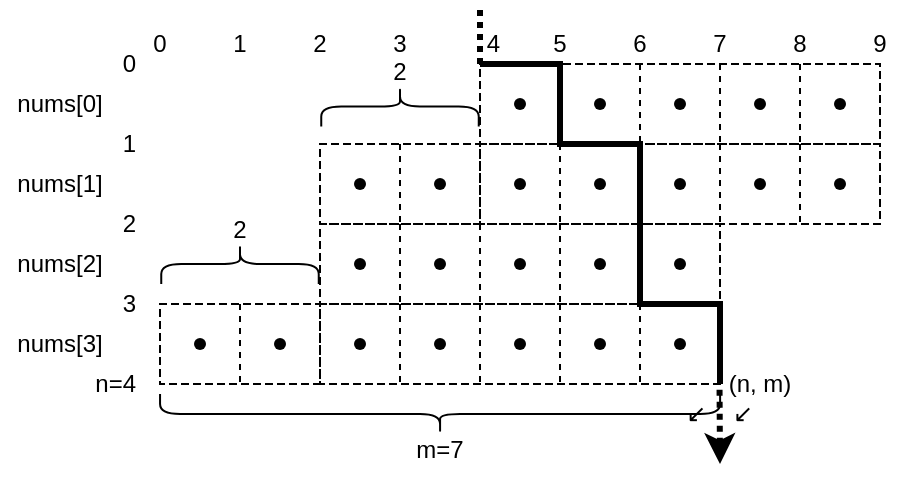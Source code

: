 <mxfile version="24.7.17">
  <diagram name="Page-1" id="TRO4hgrUE51s8_r4tUzr">
    <mxGraphModel dx="517" dy="423" grid="1" gridSize="10" guides="1" tooltips="1" connect="1" arrows="1" fold="1" page="1" pageScale="1" pageWidth="850" pageHeight="1100" math="0" shadow="0">
      <root>
        <mxCell id="0" />
        <mxCell id="1" parent="0" />
        <mxCell id="HszbxwqYKFemfIMENuIi-1" value="" style="shape=table;startSize=0;container=1;collapsible=0;childLayout=tableLayout;fillColor=none;dashed=1;" parent="1" vertex="1">
          <mxGeometry x="320" y="80" width="200" height="40" as="geometry" />
        </mxCell>
        <mxCell id="HszbxwqYKFemfIMENuIi-2" value="" style="shape=tableRow;horizontal=0;startSize=0;swimlaneHead=0;swimlaneBody=0;strokeColor=inherit;top=0;left=0;bottom=0;right=0;collapsible=0;dropTarget=0;fillColor=none;points=[[0,0.5],[1,0.5]];portConstraint=eastwest;" parent="HszbxwqYKFemfIMENuIi-1" vertex="1">
          <mxGeometry width="200" height="40" as="geometry" />
        </mxCell>
        <mxCell id="HszbxwqYKFemfIMENuIi-3" value="" style="shape=partialRectangle;html=1;whiteSpace=wrap;connectable=0;strokeColor=inherit;overflow=hidden;fillColor=none;top=0;left=0;bottom=0;right=0;pointerEvents=1;" parent="HszbxwqYKFemfIMENuIi-2" vertex="1">
          <mxGeometry width="40" height="40" as="geometry">
            <mxRectangle width="40" height="40" as="alternateBounds" />
          </mxGeometry>
        </mxCell>
        <mxCell id="HszbxwqYKFemfIMENuIi-4" value="" style="shape=partialRectangle;html=1;whiteSpace=wrap;connectable=0;strokeColor=inherit;overflow=hidden;fillColor=none;top=0;left=0;bottom=0;right=0;pointerEvents=1;" parent="HszbxwqYKFemfIMENuIi-2" vertex="1">
          <mxGeometry x="40" width="40" height="40" as="geometry">
            <mxRectangle width="40" height="40" as="alternateBounds" />
          </mxGeometry>
        </mxCell>
        <mxCell id="HszbxwqYKFemfIMENuIi-5" value="" style="shape=partialRectangle;html=1;whiteSpace=wrap;connectable=0;strokeColor=inherit;overflow=hidden;fillColor=none;top=0;left=0;bottom=0;right=0;pointerEvents=1;" parent="HszbxwqYKFemfIMENuIi-2" vertex="1">
          <mxGeometry x="80" width="40" height="40" as="geometry">
            <mxRectangle width="40" height="40" as="alternateBounds" />
          </mxGeometry>
        </mxCell>
        <mxCell id="HszbxwqYKFemfIMENuIi-6" value="" style="shape=partialRectangle;html=1;whiteSpace=wrap;connectable=0;strokeColor=inherit;overflow=hidden;fillColor=none;top=0;left=0;bottom=0;right=0;pointerEvents=1;" parent="HszbxwqYKFemfIMENuIi-2" vertex="1">
          <mxGeometry x="120" width="40" height="40" as="geometry">
            <mxRectangle width="40" height="40" as="alternateBounds" />
          </mxGeometry>
        </mxCell>
        <mxCell id="HszbxwqYKFemfIMENuIi-7" value="" style="shape=partialRectangle;html=1;whiteSpace=wrap;connectable=0;strokeColor=inherit;overflow=hidden;fillColor=none;top=0;left=0;bottom=0;right=0;pointerEvents=1;" parent="HszbxwqYKFemfIMENuIi-2" vertex="1">
          <mxGeometry x="160" width="40" height="40" as="geometry">
            <mxRectangle width="40" height="40" as="alternateBounds" />
          </mxGeometry>
        </mxCell>
        <mxCell id="HszbxwqYKFemfIMENuIi-15" value="" style="shape=waypoint;sketch=0;fillStyle=solid;size=6;pointerEvents=1;points=[];fillColor=none;resizable=0;rotatable=0;perimeter=centerPerimeter;snapToPoint=1;" parent="1" vertex="1">
          <mxGeometry x="330" y="90" width="20" height="20" as="geometry" />
        </mxCell>
        <mxCell id="HszbxwqYKFemfIMENuIi-18" value="" style="shape=waypoint;sketch=0;fillStyle=solid;size=6;pointerEvents=1;points=[];fillColor=none;resizable=0;rotatable=0;perimeter=centerPerimeter;snapToPoint=1;" parent="1" vertex="1">
          <mxGeometry x="370" y="90" width="20" height="20" as="geometry" />
        </mxCell>
        <mxCell id="HszbxwqYKFemfIMENuIi-19" value="" style="shape=waypoint;sketch=0;fillStyle=solid;size=6;pointerEvents=1;points=[];fillColor=none;resizable=0;rotatable=0;perimeter=centerPerimeter;snapToPoint=1;" parent="1" vertex="1">
          <mxGeometry x="410" y="90" width="20" height="20" as="geometry" />
        </mxCell>
        <mxCell id="HszbxwqYKFemfIMENuIi-20" value="" style="shape=waypoint;sketch=0;fillStyle=solid;size=6;pointerEvents=1;points=[];fillColor=none;resizable=0;rotatable=0;perimeter=centerPerimeter;snapToPoint=1;" parent="1" vertex="1">
          <mxGeometry x="490" y="90" width="20" height="20" as="geometry" />
        </mxCell>
        <mxCell id="HszbxwqYKFemfIMENuIi-21" value="" style="shape=waypoint;sketch=0;fillStyle=solid;size=6;pointerEvents=1;points=[];fillColor=none;resizable=0;rotatable=0;perimeter=centerPerimeter;snapToPoint=1;" parent="1" vertex="1">
          <mxGeometry x="450" y="90" width="20" height="20" as="geometry" />
        </mxCell>
        <mxCell id="HszbxwqYKFemfIMENuIi-34" value="" style="shape=table;startSize=0;container=1;collapsible=0;childLayout=tableLayout;fillColor=none;dashed=1;" parent="1" vertex="1">
          <mxGeometry x="320" y="120" width="200" height="40" as="geometry" />
        </mxCell>
        <mxCell id="HszbxwqYKFemfIMENuIi-35" value="" style="shape=tableRow;horizontal=0;startSize=0;swimlaneHead=0;swimlaneBody=0;strokeColor=inherit;top=0;left=0;bottom=0;right=0;collapsible=0;dropTarget=0;fillColor=none;points=[[0,0.5],[1,0.5]];portConstraint=eastwest;" parent="HszbxwqYKFemfIMENuIi-34" vertex="1">
          <mxGeometry width="200" height="40" as="geometry" />
        </mxCell>
        <mxCell id="HszbxwqYKFemfIMENuIi-36" value="" style="shape=partialRectangle;html=1;whiteSpace=wrap;connectable=0;strokeColor=inherit;overflow=hidden;fillColor=none;top=0;left=0;bottom=0;right=0;pointerEvents=1;" parent="HszbxwqYKFemfIMENuIi-35" vertex="1">
          <mxGeometry width="40" height="40" as="geometry">
            <mxRectangle width="40" height="40" as="alternateBounds" />
          </mxGeometry>
        </mxCell>
        <mxCell id="HszbxwqYKFemfIMENuIi-37" value="" style="shape=partialRectangle;html=1;whiteSpace=wrap;connectable=0;strokeColor=inherit;overflow=hidden;fillColor=none;top=0;left=0;bottom=0;right=0;pointerEvents=1;" parent="HszbxwqYKFemfIMENuIi-35" vertex="1">
          <mxGeometry x="40" width="40" height="40" as="geometry">
            <mxRectangle width="40" height="40" as="alternateBounds" />
          </mxGeometry>
        </mxCell>
        <mxCell id="HszbxwqYKFemfIMENuIi-38" value="" style="shape=partialRectangle;html=1;whiteSpace=wrap;connectable=0;strokeColor=inherit;overflow=hidden;fillColor=none;top=0;left=0;bottom=0;right=0;pointerEvents=1;" parent="HszbxwqYKFemfIMENuIi-35" vertex="1">
          <mxGeometry x="80" width="40" height="40" as="geometry">
            <mxRectangle width="40" height="40" as="alternateBounds" />
          </mxGeometry>
        </mxCell>
        <mxCell id="HszbxwqYKFemfIMENuIi-39" value="" style="shape=partialRectangle;html=1;whiteSpace=wrap;connectable=0;strokeColor=inherit;overflow=hidden;fillColor=none;top=0;left=0;bottom=0;right=0;pointerEvents=1;" parent="HszbxwqYKFemfIMENuIi-35" vertex="1">
          <mxGeometry x="120" width="40" height="40" as="geometry">
            <mxRectangle width="40" height="40" as="alternateBounds" />
          </mxGeometry>
        </mxCell>
        <mxCell id="HszbxwqYKFemfIMENuIi-40" value="" style="shape=partialRectangle;html=1;whiteSpace=wrap;connectable=0;strokeColor=inherit;overflow=hidden;fillColor=none;top=0;left=0;bottom=0;right=0;pointerEvents=1;" parent="HszbxwqYKFemfIMENuIi-35" vertex="1">
          <mxGeometry x="160" width="40" height="40" as="geometry">
            <mxRectangle width="40" height="40" as="alternateBounds" />
          </mxGeometry>
        </mxCell>
        <mxCell id="HszbxwqYKFemfIMENuIi-41" value="" style="shape=waypoint;sketch=0;fillStyle=solid;size=6;pointerEvents=1;points=[];fillColor=none;resizable=0;rotatable=0;perimeter=centerPerimeter;snapToPoint=1;" parent="1" vertex="1">
          <mxGeometry x="330" y="130" width="20" height="20" as="geometry" />
        </mxCell>
        <mxCell id="HszbxwqYKFemfIMENuIi-42" value="" style="shape=waypoint;sketch=0;fillStyle=solid;size=6;pointerEvents=1;points=[];fillColor=none;resizable=0;rotatable=0;perimeter=centerPerimeter;snapToPoint=1;" parent="1" vertex="1">
          <mxGeometry x="370" y="130" width="20" height="20" as="geometry" />
        </mxCell>
        <mxCell id="HszbxwqYKFemfIMENuIi-43" value="" style="shape=waypoint;sketch=0;fillStyle=solid;size=6;pointerEvents=1;points=[];fillColor=none;resizable=0;rotatable=0;perimeter=centerPerimeter;snapToPoint=1;" parent="1" vertex="1">
          <mxGeometry x="410" y="130" width="20" height="20" as="geometry" />
        </mxCell>
        <mxCell id="HszbxwqYKFemfIMENuIi-44" value="" style="shape=waypoint;sketch=0;fillStyle=solid;size=6;pointerEvents=1;points=[];fillColor=none;resizable=0;rotatable=0;perimeter=centerPerimeter;snapToPoint=1;" parent="1" vertex="1">
          <mxGeometry x="490" y="130" width="20" height="20" as="geometry" />
        </mxCell>
        <mxCell id="HszbxwqYKFemfIMENuIi-45" value="" style="shape=waypoint;sketch=0;fillStyle=solid;size=6;pointerEvents=1;points=[];fillColor=none;resizable=0;rotatable=0;perimeter=centerPerimeter;snapToPoint=1;" parent="1" vertex="1">
          <mxGeometry x="450" y="130" width="20" height="20" as="geometry" />
        </mxCell>
        <mxCell id="HszbxwqYKFemfIMENuIi-46" value="nums[0]" style="text;html=1;align=center;verticalAlign=middle;whiteSpace=wrap;rounded=0;" parent="1" vertex="1">
          <mxGeometry x="80" y="80" width="60" height="40" as="geometry" />
        </mxCell>
        <mxCell id="HszbxwqYKFemfIMENuIi-47" value="nums[1]" style="text;html=1;align=center;verticalAlign=middle;whiteSpace=wrap;rounded=0;" parent="1" vertex="1">
          <mxGeometry x="80" y="120" width="60" height="40" as="geometry" />
        </mxCell>
        <mxCell id="HszbxwqYKFemfIMENuIi-48" value="" style="endArrow=none;html=1;rounded=0;strokeWidth=3;startArrow=none;startFill=0;" parent="1" edge="1">
          <mxGeometry width="50" height="50" relative="1" as="geometry">
            <mxPoint x="440" y="240" as="sourcePoint" />
            <mxPoint x="320" y="80" as="targetPoint" />
            <Array as="points">
              <mxPoint x="440" y="200" />
              <mxPoint x="400" y="200" />
              <mxPoint x="400" y="120" />
              <mxPoint x="360" y="120" />
              <mxPoint x="360" y="80" />
            </Array>
          </mxGeometry>
        </mxCell>
        <mxCell id="HszbxwqYKFemfIMENuIi-50" value="↙&amp;nbsp; &amp;nbsp; ↙" style="text;html=1;align=center;verticalAlign=middle;whiteSpace=wrap;rounded=0;strokeColor=none;dashed=1;dashPattern=1 1;" parent="1" vertex="1">
          <mxGeometry x="400" y="240" width="80" height="30" as="geometry" />
        </mxCell>
        <mxCell id="HszbxwqYKFemfIMENuIi-51" value="" style="endArrow=none;html=1;rounded=0;strokeWidth=3;dashed=1;dashPattern=1 1;" parent="1" edge="1">
          <mxGeometry width="50" height="50" relative="1" as="geometry">
            <mxPoint x="320" y="80" as="sourcePoint" />
            <mxPoint x="320" y="50" as="targetPoint" />
          </mxGeometry>
        </mxCell>
        <mxCell id="HszbxwqYKFemfIMENuIi-52" value="" style="endArrow=none;html=1;rounded=0;strokeWidth=3;dashed=1;dashPattern=1 1;startArrow=classic;startFill=1;" parent="1" edge="1">
          <mxGeometry width="50" height="50" relative="1" as="geometry">
            <mxPoint x="440" y="280" as="sourcePoint" />
            <mxPoint x="439.76" y="240" as="targetPoint" />
          </mxGeometry>
        </mxCell>
        <mxCell id="GE78bRS2nHGbAdc3hqkJ-1" value="" style="shape=table;startSize=0;container=1;collapsible=0;childLayout=tableLayout;fillColor=none;strokeColor=none;align=right;" parent="1" vertex="1">
          <mxGeometry x="120" y="60" width="30" height="200" as="geometry" />
        </mxCell>
        <mxCell id="GE78bRS2nHGbAdc3hqkJ-2" value="" style="shape=tableRow;horizontal=0;startSize=0;swimlaneHead=0;swimlaneBody=0;strokeColor=inherit;top=0;left=0;bottom=0;right=0;collapsible=0;dropTarget=0;fillColor=none;points=[[0,0.5],[1,0.5]];portConstraint=eastwest;" parent="GE78bRS2nHGbAdc3hqkJ-1" vertex="1">
          <mxGeometry width="30" height="40" as="geometry" />
        </mxCell>
        <mxCell id="GE78bRS2nHGbAdc3hqkJ-3" value="0" style="shape=partialRectangle;html=1;whiteSpace=wrap;connectable=0;strokeColor=inherit;overflow=hidden;fillColor=none;top=0;left=0;bottom=0;right=0;pointerEvents=1;align=right;" parent="GE78bRS2nHGbAdc3hqkJ-2" vertex="1">
          <mxGeometry width="30" height="40" as="geometry">
            <mxRectangle width="30" height="40" as="alternateBounds" />
          </mxGeometry>
        </mxCell>
        <mxCell id="GE78bRS2nHGbAdc3hqkJ-4" value="" style="shape=tableRow;horizontal=0;startSize=0;swimlaneHead=0;swimlaneBody=0;strokeColor=inherit;top=0;left=0;bottom=0;right=0;collapsible=0;dropTarget=0;fillColor=none;points=[[0,0.5],[1,0.5]];portConstraint=eastwest;" parent="GE78bRS2nHGbAdc3hqkJ-1" vertex="1">
          <mxGeometry y="40" width="30" height="40" as="geometry" />
        </mxCell>
        <mxCell id="GE78bRS2nHGbAdc3hqkJ-5" value="1" style="shape=partialRectangle;html=1;whiteSpace=wrap;connectable=0;strokeColor=inherit;overflow=hidden;fillColor=none;top=0;left=0;bottom=0;right=0;pointerEvents=1;align=right;" parent="GE78bRS2nHGbAdc3hqkJ-4" vertex="1">
          <mxGeometry width="30" height="40" as="geometry">
            <mxRectangle width="30" height="40" as="alternateBounds" />
          </mxGeometry>
        </mxCell>
        <mxCell id="GE78bRS2nHGbAdc3hqkJ-6" style="shape=tableRow;horizontal=0;startSize=0;swimlaneHead=0;swimlaneBody=0;strokeColor=inherit;top=0;left=0;bottom=0;right=0;collapsible=0;dropTarget=0;fillColor=none;points=[[0,0.5],[1,0.5]];portConstraint=eastwest;" parent="GE78bRS2nHGbAdc3hqkJ-1" vertex="1">
          <mxGeometry y="80" width="30" height="40" as="geometry" />
        </mxCell>
        <mxCell id="GE78bRS2nHGbAdc3hqkJ-7" value="2" style="shape=partialRectangle;html=1;whiteSpace=wrap;connectable=0;strokeColor=inherit;overflow=hidden;fillColor=none;top=0;left=0;bottom=0;right=0;pointerEvents=1;align=right;" parent="GE78bRS2nHGbAdc3hqkJ-6" vertex="1">
          <mxGeometry width="30" height="40" as="geometry">
            <mxRectangle width="30" height="40" as="alternateBounds" />
          </mxGeometry>
        </mxCell>
        <mxCell id="E7WMMTmzSuMdBJ87HywJ-33" style="shape=tableRow;horizontal=0;startSize=0;swimlaneHead=0;swimlaneBody=0;strokeColor=inherit;top=0;left=0;bottom=0;right=0;collapsible=0;dropTarget=0;fillColor=none;points=[[0,0.5],[1,0.5]];portConstraint=eastwest;" parent="GE78bRS2nHGbAdc3hqkJ-1" vertex="1">
          <mxGeometry y="120" width="30" height="40" as="geometry" />
        </mxCell>
        <mxCell id="E7WMMTmzSuMdBJ87HywJ-34" value="3" style="shape=partialRectangle;html=1;whiteSpace=wrap;connectable=0;strokeColor=inherit;overflow=hidden;fillColor=none;top=0;left=0;bottom=0;right=0;pointerEvents=1;align=right;" parent="E7WMMTmzSuMdBJ87HywJ-33" vertex="1">
          <mxGeometry width="30" height="40" as="geometry">
            <mxRectangle width="30" height="40" as="alternateBounds" />
          </mxGeometry>
        </mxCell>
        <mxCell id="E7WMMTmzSuMdBJ87HywJ-35" style="shape=tableRow;horizontal=0;startSize=0;swimlaneHead=0;swimlaneBody=0;strokeColor=inherit;top=0;left=0;bottom=0;right=0;collapsible=0;dropTarget=0;fillColor=none;points=[[0,0.5],[1,0.5]];portConstraint=eastwest;" parent="GE78bRS2nHGbAdc3hqkJ-1" vertex="1">
          <mxGeometry y="160" width="30" height="40" as="geometry" />
        </mxCell>
        <mxCell id="E7WMMTmzSuMdBJ87HywJ-36" value="n=4" style="shape=partialRectangle;html=1;whiteSpace=wrap;connectable=0;strokeColor=inherit;overflow=hidden;fillColor=none;top=0;left=0;bottom=0;right=0;pointerEvents=1;align=right;" parent="E7WMMTmzSuMdBJ87HywJ-35" vertex="1">
          <mxGeometry width="30" height="40" as="geometry">
            <mxRectangle width="30" height="40" as="alternateBounds" />
          </mxGeometry>
        </mxCell>
        <mxCell id="GE78bRS2nHGbAdc3hqkJ-8" value="" style="shape=table;startSize=0;container=1;collapsible=0;childLayout=tableLayout;fillColor=none;strokeColor=none;" parent="1" vertex="1">
          <mxGeometry x="140" y="60" width="400" height="20" as="geometry" />
        </mxCell>
        <mxCell id="GE78bRS2nHGbAdc3hqkJ-9" value="" style="shape=tableRow;horizontal=0;startSize=0;swimlaneHead=0;swimlaneBody=0;strokeColor=inherit;top=0;left=0;bottom=0;right=0;collapsible=0;dropTarget=0;fillColor=none;points=[[0,0.5],[1,0.5]];portConstraint=eastwest;" parent="GE78bRS2nHGbAdc3hqkJ-8" vertex="1">
          <mxGeometry width="400" height="20" as="geometry" />
        </mxCell>
        <mxCell id="GE78bRS2nHGbAdc3hqkJ-24" value="0" style="shape=partialRectangle;html=1;whiteSpace=wrap;connectable=0;strokeColor=inherit;overflow=hidden;fillColor=none;top=0;left=0;bottom=0;right=0;pointerEvents=1;" parent="GE78bRS2nHGbAdc3hqkJ-9" vertex="1">
          <mxGeometry width="40" height="20" as="geometry">
            <mxRectangle width="40" height="20" as="alternateBounds" />
          </mxGeometry>
        </mxCell>
        <mxCell id="GE78bRS2nHGbAdc3hqkJ-10" value="1" style="shape=partialRectangle;html=1;whiteSpace=wrap;connectable=0;strokeColor=inherit;overflow=hidden;fillColor=none;top=0;left=0;bottom=0;right=0;pointerEvents=1;" parent="GE78bRS2nHGbAdc3hqkJ-9" vertex="1">
          <mxGeometry x="40" width="40" height="20" as="geometry">
            <mxRectangle width="40" height="20" as="alternateBounds" />
          </mxGeometry>
        </mxCell>
        <mxCell id="GE78bRS2nHGbAdc3hqkJ-11" value="2" style="shape=partialRectangle;html=1;whiteSpace=wrap;connectable=0;strokeColor=inherit;overflow=hidden;fillColor=none;top=0;left=0;bottom=0;right=0;pointerEvents=1;" parent="GE78bRS2nHGbAdc3hqkJ-9" vertex="1">
          <mxGeometry x="80" width="40" height="20" as="geometry">
            <mxRectangle width="40" height="20" as="alternateBounds" />
          </mxGeometry>
        </mxCell>
        <mxCell id="GE78bRS2nHGbAdc3hqkJ-12" value="3" style="shape=partialRectangle;html=1;whiteSpace=wrap;connectable=0;strokeColor=inherit;overflow=hidden;fillColor=none;top=0;left=0;bottom=0;right=0;pointerEvents=1;" parent="GE78bRS2nHGbAdc3hqkJ-9" vertex="1">
          <mxGeometry x="120" width="40" height="20" as="geometry">
            <mxRectangle width="40" height="20" as="alternateBounds" />
          </mxGeometry>
        </mxCell>
        <mxCell id="GE78bRS2nHGbAdc3hqkJ-13" value="&amp;nbsp; &amp;nbsp; 4" style="shape=partialRectangle;html=1;whiteSpace=wrap;connectable=0;strokeColor=inherit;overflow=hidden;fillColor=none;top=0;left=0;bottom=0;right=0;pointerEvents=1;" parent="GE78bRS2nHGbAdc3hqkJ-9" vertex="1">
          <mxGeometry x="160" width="40" height="20" as="geometry">
            <mxRectangle width="40" height="20" as="alternateBounds" />
          </mxGeometry>
        </mxCell>
        <mxCell id="GE78bRS2nHGbAdc3hqkJ-14" value="5" style="shape=partialRectangle;html=1;whiteSpace=wrap;connectable=0;strokeColor=inherit;overflow=hidden;fillColor=none;top=0;left=0;bottom=0;right=0;pointerEvents=1;" parent="GE78bRS2nHGbAdc3hqkJ-9" vertex="1">
          <mxGeometry x="200" width="40" height="20" as="geometry">
            <mxRectangle width="40" height="20" as="alternateBounds" />
          </mxGeometry>
        </mxCell>
        <mxCell id="GE78bRS2nHGbAdc3hqkJ-22" value="6" style="shape=partialRectangle;html=1;whiteSpace=wrap;connectable=0;strokeColor=inherit;overflow=hidden;fillColor=none;top=0;left=0;bottom=0;right=0;pointerEvents=1;" parent="GE78bRS2nHGbAdc3hqkJ-9" vertex="1">
          <mxGeometry x="240" width="40" height="20" as="geometry">
            <mxRectangle width="40" height="20" as="alternateBounds" />
          </mxGeometry>
        </mxCell>
        <mxCell id="GE78bRS2nHGbAdc3hqkJ-23" value="7" style="shape=partialRectangle;html=1;whiteSpace=wrap;connectable=0;strokeColor=inherit;overflow=hidden;fillColor=none;top=0;left=0;bottom=0;right=0;pointerEvents=1;" parent="GE78bRS2nHGbAdc3hqkJ-9" vertex="1">
          <mxGeometry x="280" width="40" height="20" as="geometry">
            <mxRectangle width="40" height="20" as="alternateBounds" />
          </mxGeometry>
        </mxCell>
        <mxCell id="E7WMMTmzSuMdBJ87HywJ-37" value="8" style="shape=partialRectangle;html=1;whiteSpace=wrap;connectable=0;strokeColor=inherit;overflow=hidden;fillColor=none;top=0;left=0;bottom=0;right=0;pointerEvents=1;" parent="GE78bRS2nHGbAdc3hqkJ-9" vertex="1">
          <mxGeometry x="320" width="40" height="20" as="geometry">
            <mxRectangle width="40" height="20" as="alternateBounds" />
          </mxGeometry>
        </mxCell>
        <mxCell id="E7WMMTmzSuMdBJ87HywJ-38" value="9" style="shape=partialRectangle;html=1;whiteSpace=wrap;connectable=0;strokeColor=inherit;overflow=hidden;fillColor=none;top=0;left=0;bottom=0;right=0;pointerEvents=1;" parent="GE78bRS2nHGbAdc3hqkJ-9" vertex="1">
          <mxGeometry x="360" width="40" height="20" as="geometry">
            <mxRectangle width="40" height="20" as="alternateBounds" />
          </mxGeometry>
        </mxCell>
        <mxCell id="GE78bRS2nHGbAdc3hqkJ-15" value="(n, m)" style="text;html=1;align=center;verticalAlign=middle;whiteSpace=wrap;rounded=0;" parent="1" vertex="1">
          <mxGeometry x="440" y="230" width="40" height="20" as="geometry" />
        </mxCell>
        <mxCell id="GE78bRS2nHGbAdc3hqkJ-20" value="" style="shape=waypoint;sketch=0;fillStyle=solid;size=6;pointerEvents=1;points=[];fillColor=none;resizable=0;rotatable=0;perimeter=centerPerimeter;snapToPoint=1;" parent="1" vertex="1">
          <mxGeometry x="250" y="130" width="20" height="20" as="geometry" />
        </mxCell>
        <mxCell id="GE78bRS2nHGbAdc3hqkJ-21" value="" style="shape=waypoint;sketch=0;fillStyle=solid;size=6;pointerEvents=1;points=[];fillColor=none;resizable=0;rotatable=0;perimeter=centerPerimeter;snapToPoint=1;" parent="1" vertex="1">
          <mxGeometry x="290" y="130" width="20" height="20" as="geometry" />
        </mxCell>
        <mxCell id="GE78bRS2nHGbAdc3hqkJ-16" value="" style="shape=table;startSize=0;container=1;collapsible=0;childLayout=tableLayout;fillColor=none;dashed=1;" parent="1" vertex="1">
          <mxGeometry x="240" y="120" width="80" height="40" as="geometry" />
        </mxCell>
        <mxCell id="GE78bRS2nHGbAdc3hqkJ-17" value="" style="shape=tableRow;horizontal=0;startSize=0;swimlaneHead=0;swimlaneBody=0;strokeColor=inherit;top=0;left=0;bottom=0;right=0;collapsible=0;dropTarget=0;fillColor=none;points=[[0,0.5],[1,0.5]];portConstraint=eastwest;" parent="GE78bRS2nHGbAdc3hqkJ-16" vertex="1">
          <mxGeometry width="80" height="40" as="geometry" />
        </mxCell>
        <mxCell id="GE78bRS2nHGbAdc3hqkJ-18" value="" style="shape=partialRectangle;html=1;whiteSpace=wrap;connectable=0;strokeColor=inherit;overflow=hidden;fillColor=none;top=0;left=0;bottom=0;right=0;pointerEvents=1;" parent="GE78bRS2nHGbAdc3hqkJ-17" vertex="1">
          <mxGeometry width="40" height="40" as="geometry">
            <mxRectangle width="40" height="40" as="alternateBounds" />
          </mxGeometry>
        </mxCell>
        <mxCell id="GE78bRS2nHGbAdc3hqkJ-19" value="" style="shape=partialRectangle;html=1;whiteSpace=wrap;connectable=0;strokeColor=inherit;overflow=hidden;fillColor=none;top=0;left=0;bottom=0;right=0;pointerEvents=1;" parent="GE78bRS2nHGbAdc3hqkJ-17" vertex="1">
          <mxGeometry x="40" width="40" height="40" as="geometry">
            <mxRectangle width="40" height="40" as="alternateBounds" />
          </mxGeometry>
        </mxCell>
        <mxCell id="E7WMMTmzSuMdBJ87HywJ-1" value="" style="shape=table;startSize=0;container=1;collapsible=0;childLayout=tableLayout;fillColor=none;dashed=1;" parent="1" vertex="1">
          <mxGeometry x="240" y="160" width="200" height="40" as="geometry" />
        </mxCell>
        <mxCell id="E7WMMTmzSuMdBJ87HywJ-2" value="" style="shape=tableRow;horizontal=0;startSize=0;swimlaneHead=0;swimlaneBody=0;strokeColor=inherit;top=0;left=0;bottom=0;right=0;collapsible=0;dropTarget=0;fillColor=none;points=[[0,0.5],[1,0.5]];portConstraint=eastwest;" parent="E7WMMTmzSuMdBJ87HywJ-1" vertex="1">
          <mxGeometry width="200" height="40" as="geometry" />
        </mxCell>
        <mxCell id="E7WMMTmzSuMdBJ87HywJ-3" value="" style="shape=partialRectangle;html=1;whiteSpace=wrap;connectable=0;strokeColor=inherit;overflow=hidden;fillColor=none;top=0;left=0;bottom=0;right=0;pointerEvents=1;" parent="E7WMMTmzSuMdBJ87HywJ-2" vertex="1">
          <mxGeometry width="40" height="40" as="geometry">
            <mxRectangle width="40" height="40" as="alternateBounds" />
          </mxGeometry>
        </mxCell>
        <mxCell id="E7WMMTmzSuMdBJ87HywJ-4" value="" style="shape=partialRectangle;html=1;whiteSpace=wrap;connectable=0;strokeColor=inherit;overflow=hidden;fillColor=none;top=0;left=0;bottom=0;right=0;pointerEvents=1;" parent="E7WMMTmzSuMdBJ87HywJ-2" vertex="1">
          <mxGeometry x="40" width="40" height="40" as="geometry">
            <mxRectangle width="40" height="40" as="alternateBounds" />
          </mxGeometry>
        </mxCell>
        <mxCell id="E7WMMTmzSuMdBJ87HywJ-5" value="" style="shape=partialRectangle;html=1;whiteSpace=wrap;connectable=0;strokeColor=inherit;overflow=hidden;fillColor=none;top=0;left=0;bottom=0;right=0;pointerEvents=1;" parent="E7WMMTmzSuMdBJ87HywJ-2" vertex="1">
          <mxGeometry x="80" width="40" height="40" as="geometry">
            <mxRectangle width="40" height="40" as="alternateBounds" />
          </mxGeometry>
        </mxCell>
        <mxCell id="E7WMMTmzSuMdBJ87HywJ-6" value="" style="shape=partialRectangle;html=1;whiteSpace=wrap;connectable=0;strokeColor=inherit;overflow=hidden;fillColor=none;top=0;left=0;bottom=0;right=0;pointerEvents=1;" parent="E7WMMTmzSuMdBJ87HywJ-2" vertex="1">
          <mxGeometry x="120" width="40" height="40" as="geometry">
            <mxRectangle width="40" height="40" as="alternateBounds" />
          </mxGeometry>
        </mxCell>
        <mxCell id="E7WMMTmzSuMdBJ87HywJ-7" value="" style="shape=partialRectangle;html=1;whiteSpace=wrap;connectable=0;strokeColor=inherit;overflow=hidden;fillColor=none;top=0;left=0;bottom=0;right=0;pointerEvents=1;" parent="E7WMMTmzSuMdBJ87HywJ-2" vertex="1">
          <mxGeometry x="160" width="40" height="40" as="geometry">
            <mxRectangle width="40" height="40" as="alternateBounds" />
          </mxGeometry>
        </mxCell>
        <mxCell id="E7WMMTmzSuMdBJ87HywJ-8" value="" style="shape=waypoint;sketch=0;fillStyle=solid;size=6;pointerEvents=1;points=[];fillColor=none;resizable=0;rotatable=0;perimeter=centerPerimeter;snapToPoint=1;" parent="1" vertex="1">
          <mxGeometry x="250" y="170" width="20" height="20" as="geometry" />
        </mxCell>
        <mxCell id="E7WMMTmzSuMdBJ87HywJ-9" value="" style="shape=waypoint;sketch=0;fillStyle=solid;size=6;pointerEvents=1;points=[];fillColor=none;resizable=0;rotatable=0;perimeter=centerPerimeter;snapToPoint=1;" parent="1" vertex="1">
          <mxGeometry x="290" y="170" width="20" height="20" as="geometry" />
        </mxCell>
        <mxCell id="E7WMMTmzSuMdBJ87HywJ-10" value="" style="shape=waypoint;sketch=0;fillStyle=solid;size=6;pointerEvents=1;points=[];fillColor=none;resizable=0;rotatable=0;perimeter=centerPerimeter;snapToPoint=1;" parent="1" vertex="1">
          <mxGeometry x="330" y="170" width="20" height="20" as="geometry" />
        </mxCell>
        <mxCell id="E7WMMTmzSuMdBJ87HywJ-11" value="" style="shape=waypoint;sketch=0;fillStyle=solid;size=6;pointerEvents=1;points=[];fillColor=none;resizable=0;rotatable=0;perimeter=centerPerimeter;snapToPoint=1;" parent="1" vertex="1">
          <mxGeometry x="410" y="170" width="20" height="20" as="geometry" />
        </mxCell>
        <mxCell id="E7WMMTmzSuMdBJ87HywJ-12" value="" style="shape=waypoint;sketch=0;fillStyle=solid;size=6;pointerEvents=1;points=[];fillColor=none;resizable=0;rotatable=0;perimeter=centerPerimeter;snapToPoint=1;" parent="1" vertex="1">
          <mxGeometry x="370" y="170" width="20" height="20" as="geometry" />
        </mxCell>
        <mxCell id="E7WMMTmzSuMdBJ87HywJ-13" value="" style="shape=table;startSize=0;container=1;collapsible=0;childLayout=tableLayout;fillColor=none;dashed=1;" parent="1" vertex="1">
          <mxGeometry x="240" y="200" width="200" height="40" as="geometry" />
        </mxCell>
        <mxCell id="E7WMMTmzSuMdBJ87HywJ-14" value="" style="shape=tableRow;horizontal=0;startSize=0;swimlaneHead=0;swimlaneBody=0;strokeColor=inherit;top=0;left=0;bottom=0;right=0;collapsible=0;dropTarget=0;fillColor=none;points=[[0,0.5],[1,0.5]];portConstraint=eastwest;" parent="E7WMMTmzSuMdBJ87HywJ-13" vertex="1">
          <mxGeometry width="200" height="40" as="geometry" />
        </mxCell>
        <mxCell id="E7WMMTmzSuMdBJ87HywJ-15" value="" style="shape=partialRectangle;html=1;whiteSpace=wrap;connectable=0;strokeColor=inherit;overflow=hidden;fillColor=none;top=0;left=0;bottom=0;right=0;pointerEvents=1;" parent="E7WMMTmzSuMdBJ87HywJ-14" vertex="1">
          <mxGeometry width="40" height="40" as="geometry">
            <mxRectangle width="40" height="40" as="alternateBounds" />
          </mxGeometry>
        </mxCell>
        <mxCell id="E7WMMTmzSuMdBJ87HywJ-16" value="" style="shape=partialRectangle;html=1;whiteSpace=wrap;connectable=0;strokeColor=inherit;overflow=hidden;fillColor=none;top=0;left=0;bottom=0;right=0;pointerEvents=1;" parent="E7WMMTmzSuMdBJ87HywJ-14" vertex="1">
          <mxGeometry x="40" width="40" height="40" as="geometry">
            <mxRectangle width="40" height="40" as="alternateBounds" />
          </mxGeometry>
        </mxCell>
        <mxCell id="E7WMMTmzSuMdBJ87HywJ-17" value="" style="shape=partialRectangle;html=1;whiteSpace=wrap;connectable=0;strokeColor=inherit;overflow=hidden;fillColor=none;top=0;left=0;bottom=0;right=0;pointerEvents=1;" parent="E7WMMTmzSuMdBJ87HywJ-14" vertex="1">
          <mxGeometry x="80" width="40" height="40" as="geometry">
            <mxRectangle width="40" height="40" as="alternateBounds" />
          </mxGeometry>
        </mxCell>
        <mxCell id="E7WMMTmzSuMdBJ87HywJ-18" value="" style="shape=partialRectangle;html=1;whiteSpace=wrap;connectable=0;strokeColor=inherit;overflow=hidden;fillColor=none;top=0;left=0;bottom=0;right=0;pointerEvents=1;" parent="E7WMMTmzSuMdBJ87HywJ-14" vertex="1">
          <mxGeometry x="120" width="40" height="40" as="geometry">
            <mxRectangle width="40" height="40" as="alternateBounds" />
          </mxGeometry>
        </mxCell>
        <mxCell id="E7WMMTmzSuMdBJ87HywJ-19" value="" style="shape=partialRectangle;html=1;whiteSpace=wrap;connectable=0;strokeColor=inherit;overflow=hidden;fillColor=none;top=0;left=0;bottom=0;right=0;pointerEvents=1;" parent="E7WMMTmzSuMdBJ87HywJ-14" vertex="1">
          <mxGeometry x="160" width="40" height="40" as="geometry">
            <mxRectangle width="40" height="40" as="alternateBounds" />
          </mxGeometry>
        </mxCell>
        <mxCell id="E7WMMTmzSuMdBJ87HywJ-20" value="" style="shape=waypoint;sketch=0;fillStyle=solid;size=6;pointerEvents=1;points=[];fillColor=none;resizable=0;rotatable=0;perimeter=centerPerimeter;snapToPoint=1;" parent="1" vertex="1">
          <mxGeometry x="250" y="210" width="20" height="20" as="geometry" />
        </mxCell>
        <mxCell id="E7WMMTmzSuMdBJ87HywJ-21" value="" style="shape=waypoint;sketch=0;fillStyle=solid;size=6;pointerEvents=1;points=[];fillColor=none;resizable=0;rotatable=0;perimeter=centerPerimeter;snapToPoint=1;" parent="1" vertex="1">
          <mxGeometry x="290" y="210" width="20" height="20" as="geometry" />
        </mxCell>
        <mxCell id="E7WMMTmzSuMdBJ87HywJ-22" value="" style="shape=waypoint;sketch=0;fillStyle=solid;size=6;pointerEvents=1;points=[];fillColor=none;resizable=0;rotatable=0;perimeter=centerPerimeter;snapToPoint=1;" parent="1" vertex="1">
          <mxGeometry x="330" y="210" width="20" height="20" as="geometry" />
        </mxCell>
        <mxCell id="E7WMMTmzSuMdBJ87HywJ-23" value="" style="shape=waypoint;sketch=0;fillStyle=solid;size=6;pointerEvents=1;points=[];fillColor=none;resizable=0;rotatable=0;perimeter=centerPerimeter;snapToPoint=1;" parent="1" vertex="1">
          <mxGeometry x="410" y="210" width="20" height="20" as="geometry" />
        </mxCell>
        <mxCell id="E7WMMTmzSuMdBJ87HywJ-24" value="" style="shape=waypoint;sketch=0;fillStyle=solid;size=6;pointerEvents=1;points=[];fillColor=none;resizable=0;rotatable=0;perimeter=centerPerimeter;snapToPoint=1;" parent="1" vertex="1">
          <mxGeometry x="370" y="210" width="20" height="20" as="geometry" />
        </mxCell>
        <mxCell id="E7WMMTmzSuMdBJ87HywJ-25" value="" style="shape=waypoint;sketch=0;fillStyle=solid;size=6;pointerEvents=1;points=[];fillColor=none;resizable=0;rotatable=0;perimeter=centerPerimeter;snapToPoint=1;" parent="1" vertex="1">
          <mxGeometry x="170" y="210" width="20" height="20" as="geometry" />
        </mxCell>
        <mxCell id="E7WMMTmzSuMdBJ87HywJ-26" value="" style="shape=waypoint;sketch=0;fillStyle=solid;size=6;pointerEvents=1;points=[];fillColor=none;resizable=0;rotatable=0;perimeter=centerPerimeter;snapToPoint=1;" parent="1" vertex="1">
          <mxGeometry x="210" y="210" width="20" height="20" as="geometry" />
        </mxCell>
        <mxCell id="E7WMMTmzSuMdBJ87HywJ-27" value="" style="shape=table;startSize=0;container=1;collapsible=0;childLayout=tableLayout;fillColor=none;dashed=1;" parent="1" vertex="1">
          <mxGeometry x="160" y="200" width="80" height="40" as="geometry" />
        </mxCell>
        <mxCell id="E7WMMTmzSuMdBJ87HywJ-28" value="" style="shape=tableRow;horizontal=0;startSize=0;swimlaneHead=0;swimlaneBody=0;strokeColor=inherit;top=0;left=0;bottom=0;right=0;collapsible=0;dropTarget=0;fillColor=none;points=[[0,0.5],[1,0.5]];portConstraint=eastwest;" parent="E7WMMTmzSuMdBJ87HywJ-27" vertex="1">
          <mxGeometry width="80" height="40" as="geometry" />
        </mxCell>
        <mxCell id="E7WMMTmzSuMdBJ87HywJ-29" value="" style="shape=partialRectangle;html=1;whiteSpace=wrap;connectable=0;strokeColor=inherit;overflow=hidden;fillColor=none;top=0;left=0;bottom=0;right=0;pointerEvents=1;" parent="E7WMMTmzSuMdBJ87HywJ-28" vertex="1">
          <mxGeometry width="40" height="40" as="geometry">
            <mxRectangle width="40" height="40" as="alternateBounds" />
          </mxGeometry>
        </mxCell>
        <mxCell id="E7WMMTmzSuMdBJ87HywJ-30" value="" style="shape=partialRectangle;html=1;whiteSpace=wrap;connectable=0;strokeColor=inherit;overflow=hidden;fillColor=none;top=0;left=0;bottom=0;right=0;pointerEvents=1;" parent="E7WMMTmzSuMdBJ87HywJ-28" vertex="1">
          <mxGeometry x="40" width="40" height="40" as="geometry">
            <mxRectangle width="40" height="40" as="alternateBounds" />
          </mxGeometry>
        </mxCell>
        <mxCell id="E7WMMTmzSuMdBJ87HywJ-31" value="nums[2]" style="text;html=1;align=center;verticalAlign=middle;whiteSpace=wrap;rounded=0;" parent="1" vertex="1">
          <mxGeometry x="80" y="160" width="60" height="40" as="geometry" />
        </mxCell>
        <mxCell id="E7WMMTmzSuMdBJ87HywJ-32" value="nums[3]" style="text;html=1;align=center;verticalAlign=middle;whiteSpace=wrap;rounded=0;" parent="1" vertex="1">
          <mxGeometry x="80" y="200" width="60" height="40" as="geometry" />
        </mxCell>
        <mxCell id="E7WMMTmzSuMdBJ87HywJ-39" value="" style="shape=curlyBracket;whiteSpace=wrap;html=1;rounded=1;labelPosition=left;verticalLabelPosition=middle;align=right;verticalAlign=middle;rotation=90;" parent="1" vertex="1">
          <mxGeometry x="190" y="140.63" width="20" height="78.75" as="geometry" />
        </mxCell>
        <mxCell id="E7WMMTmzSuMdBJ87HywJ-40" value="2" style="text;html=1;align=center;verticalAlign=middle;whiteSpace=wrap;rounded=0;" parent="1" vertex="1">
          <mxGeometry x="190" y="155" width="20" height="15" as="geometry" />
        </mxCell>
        <mxCell id="E7WMMTmzSuMdBJ87HywJ-41" value="" style="shape=curlyBracket;whiteSpace=wrap;html=1;rounded=1;labelPosition=left;verticalLabelPosition=middle;align=right;verticalAlign=middle;rotation=90;" parent="1" vertex="1">
          <mxGeometry x="270" y="61.88" width="20" height="78.75" as="geometry" />
        </mxCell>
        <mxCell id="E7WMMTmzSuMdBJ87HywJ-42" value="2" style="text;html=1;align=center;verticalAlign=middle;whiteSpace=wrap;rounded=0;" parent="1" vertex="1">
          <mxGeometry x="270" y="76.25" width="20" height="15" as="geometry" />
        </mxCell>
        <mxCell id="E7WMMTmzSuMdBJ87HywJ-43" value="" style="shape=curlyBracket;whiteSpace=wrap;html=1;rounded=1;labelPosition=left;verticalLabelPosition=middle;align=right;verticalAlign=middle;rotation=-90;" parent="1" vertex="1">
          <mxGeometry x="290.04" y="114.99" width="20" height="280.03" as="geometry" />
        </mxCell>
        <mxCell id="E7WMMTmzSuMdBJ87HywJ-44" value="m=7" style="text;html=1;align=center;verticalAlign=middle;whiteSpace=wrap;rounded=0;" parent="1" vertex="1">
          <mxGeometry x="280.04" y="265" width="40" height="15" as="geometry" />
        </mxCell>
      </root>
    </mxGraphModel>
  </diagram>
</mxfile>
